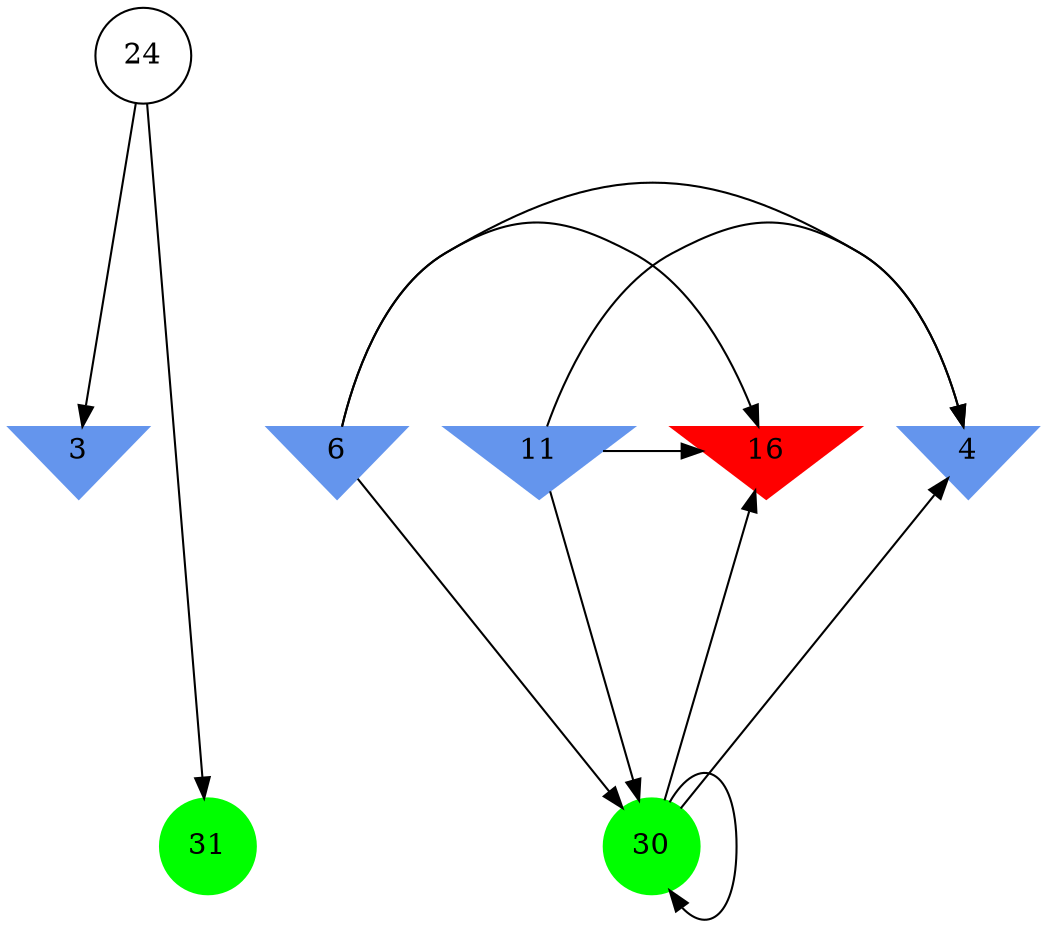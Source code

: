 digraph brain {
	ranksep=2.0;
	3 [shape=invtriangle,style=filled,color=cornflowerblue];
	4 [shape=invtriangle,style=filled,color=cornflowerblue];
	6 [shape=invtriangle,style=filled,color=cornflowerblue];
	11 [shape=invtriangle,style=filled,color=cornflowerblue];
	16 [shape=invtriangle,style=filled,color=red];
	24 [shape=circle,color=black];
	30 [shape=circle,style=filled,color=green];
	31 [shape=circle,style=filled,color=green];
	6	->	4;
	6	->	16;
	6	->	30;
	30	->	4;
	30	->	16;
	30	->	30;
	11	->	4;
	11	->	16;
	11	->	30;
	24	->	3;
	24	->	31;
	{ rank=same; 3; 4; 6; 11; 16; }
	{ rank=same; 24; }
	{ rank=same; 30; 31; }
}
